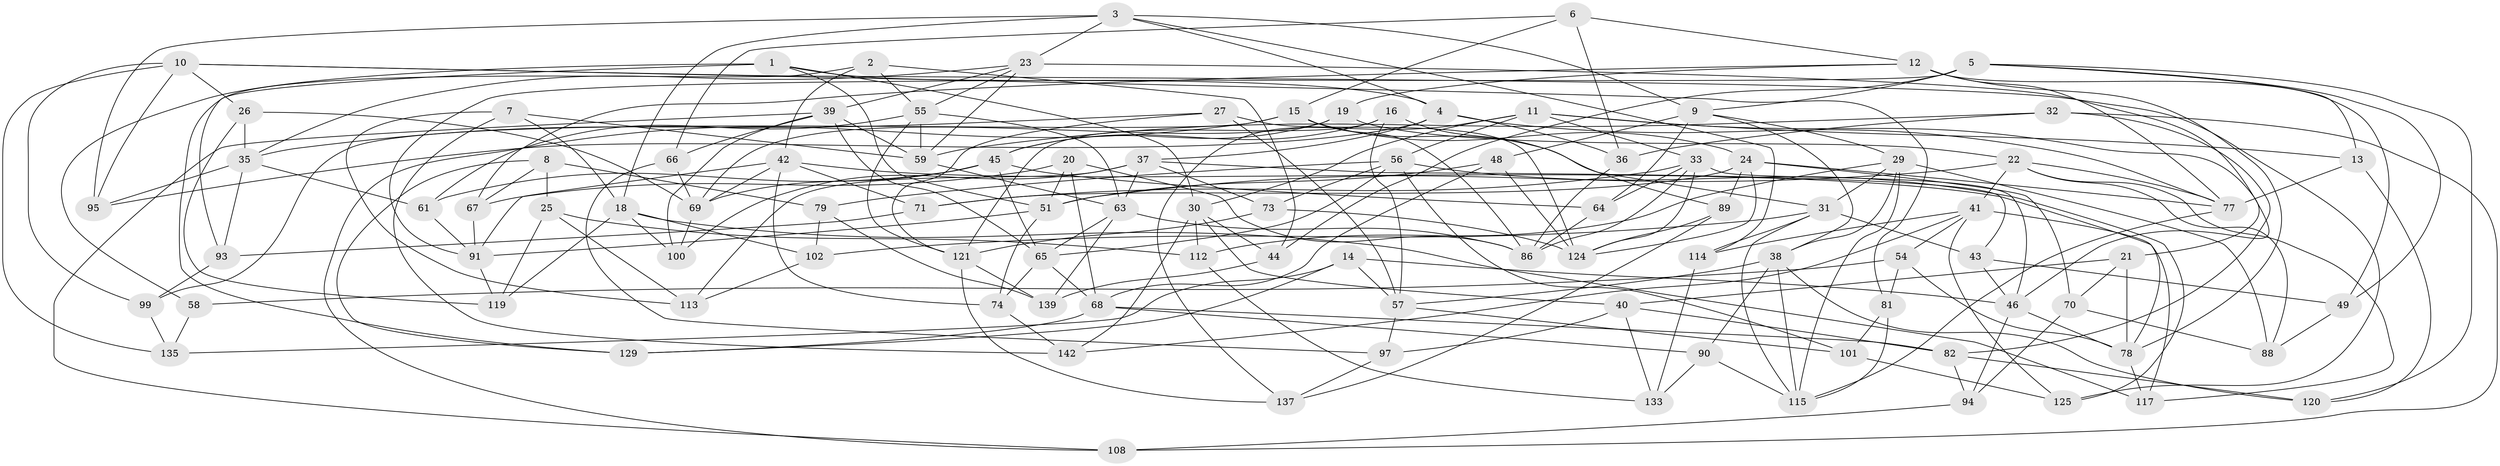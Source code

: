 // Generated by graph-tools (version 1.1) at 2025/24/03/03/25 07:24:25]
// undirected, 99 vertices, 239 edges
graph export_dot {
graph [start="1"]
  node [color=gray90,style=filled];
  1 [super="+98"];
  2;
  3 [super="+107"];
  4 [super="+105"];
  5 [super="+85"];
  6;
  7;
  8;
  9 [super="+17"];
  10 [super="+75"];
  11 [super="+122"];
  12 [super="+104"];
  13;
  14;
  15 [super="+34"];
  16;
  18 [super="+84"];
  19;
  20;
  21;
  22 [super="+28"];
  23 [super="+76"];
  24 [super="+123"];
  25;
  26;
  27;
  29 [super="+80"];
  30 [super="+92"];
  31 [super="+109"];
  32;
  33 [super="+50"];
  35 [super="+128"];
  36;
  37 [super="+47"];
  38 [super="+60"];
  39 [super="+110"];
  40 [super="+53"];
  41 [super="+62"];
  42 [super="+111"];
  43;
  44;
  45 [super="+52"];
  46 [super="+140"];
  48;
  49;
  51 [super="+106"];
  54;
  55 [super="+131"];
  56 [super="+83"];
  57 [super="+118"];
  58;
  59 [super="+132"];
  61;
  63 [super="+96"];
  64;
  65 [super="+72"];
  66;
  67;
  68 [super="+130"];
  69 [super="+87"];
  70;
  71;
  73;
  74;
  77 [super="+136"];
  78 [super="+116"];
  79;
  81;
  82 [super="+126"];
  86 [super="+134"];
  88;
  89;
  90;
  91 [super="+103"];
  93;
  94;
  95;
  97;
  99;
  100;
  101;
  102;
  108;
  112;
  113;
  114;
  115 [super="+141"];
  117;
  119;
  120;
  121 [super="+127"];
  124 [super="+138"];
  125;
  129;
  133;
  135;
  137;
  139;
  142;
  1 -- 51;
  1 -- 58 [weight=2];
  1 -- 93;
  1 -- 30;
  1 -- 4;
  2 -- 55;
  2 -- 44;
  2 -- 42;
  2 -- 129;
  3 -- 9;
  3 -- 95;
  3 -- 18;
  3 -- 4;
  3 -- 114;
  3 -- 23;
  4 -- 36;
  4 -- 95;
  4 -- 77;
  4 -- 37;
  5 -- 49;
  5 -- 13;
  5 -- 120;
  5 -- 91;
  5 -- 44;
  5 -- 9;
  6 -- 66;
  6 -- 36;
  6 -- 15;
  6 -- 12;
  7 -- 113;
  7 -- 142;
  7 -- 18;
  7 -- 59;
  8 -- 79;
  8 -- 67;
  8 -- 25;
  8 -- 129;
  9 -- 48;
  9 -- 64;
  9 -- 29;
  9 -- 38;
  10 -- 99;
  10 -- 135;
  10 -- 125;
  10 -- 81;
  10 -- 26;
  10 -- 95;
  11 -- 137;
  11 -- 21;
  11 -- 56;
  11 -- 13;
  11 -- 30;
  11 -- 33;
  12 -- 49;
  12 -- 67;
  12 -- 19;
  12 -- 77;
  12 -- 78;
  13 -- 77;
  13 -- 120;
  14 -- 129;
  14 -- 135;
  14 -- 57;
  14 -- 46;
  15 -- 99;
  15 -- 24;
  15 -- 108;
  15 -- 31;
  15 -- 86;
  16 -- 45;
  16 -- 89;
  16 -- 57;
  16 -- 121;
  18 -- 119;
  18 -- 100;
  18 -- 117;
  18 -- 102;
  19 -- 22;
  19 -- 45;
  19 -- 69;
  20 -- 68;
  20 -- 67;
  20 -- 51;
  20 -- 86;
  21 -- 40;
  21 -- 70;
  21 -- 78;
  22 -- 117;
  22 -- 77;
  22 -- 88;
  22 -- 41;
  22 -- 51;
  23 -- 35;
  23 -- 46;
  23 -- 55;
  23 -- 59;
  23 -- 39;
  24 -- 70;
  24 -- 89;
  24 -- 124;
  24 -- 71;
  24 -- 77;
  25 -- 113;
  25 -- 112;
  25 -- 119;
  26 -- 69;
  26 -- 119;
  26 -- 35;
  27 -- 121;
  27 -- 57;
  27 -- 124;
  27 -- 35;
  29 -- 115;
  29 -- 88;
  29 -- 112;
  29 -- 31;
  29 -- 38;
  30 -- 112;
  30 -- 44;
  30 -- 40;
  30 -- 142;
  31 -- 43;
  31 -- 114;
  31 -- 102;
  31 -- 115;
  32 -- 108;
  32 -- 36;
  32 -- 59;
  32 -- 82;
  33 -- 71;
  33 -- 64;
  33 -- 46;
  33 -- 124;
  33 -- 86;
  35 -- 95;
  35 -- 61;
  35 -- 93;
  36 -- 86;
  37 -- 100;
  37 -- 63;
  37 -- 73;
  37 -- 43;
  37 -- 113;
  38 -- 57;
  38 -- 120;
  38 -- 115;
  38 -- 90;
  39 -- 66;
  39 -- 108;
  39 -- 100;
  39 -- 59;
  39 -- 65;
  40 -- 133;
  40 -- 82 [weight=2];
  40 -- 97;
  41 -- 142;
  41 -- 54;
  41 -- 125;
  41 -- 117;
  41 -- 114;
  42 -- 71;
  42 -- 78;
  42 -- 91;
  42 -- 74;
  42 -- 69;
  43 -- 46;
  43 -- 49;
  44 -- 139;
  45 -- 65;
  45 -- 64;
  45 -- 61;
  45 -- 69;
  46 -- 94;
  46 -- 78;
  48 -- 124;
  48 -- 68;
  48 -- 51;
  49 -- 88;
  51 -- 74;
  51 -- 91;
  54 -- 81;
  54 -- 58;
  54 -- 78;
  55 -- 61;
  55 -- 59;
  55 -- 63;
  55 -- 121;
  56 -- 101;
  56 -- 79;
  56 -- 73;
  56 -- 125;
  56 -- 65;
  57 -- 101;
  57 -- 97;
  58 -- 135;
  59 -- 63;
  61 -- 91;
  63 -- 65;
  63 -- 139;
  63 -- 86;
  64 -- 86;
  65 -- 74;
  65 -- 68;
  66 -- 97;
  66 -- 69;
  67 -- 91;
  68 -- 129;
  68 -- 90;
  68 -- 82;
  69 -- 100;
  70 -- 88;
  70 -- 94;
  71 -- 93;
  73 -- 121;
  73 -- 124;
  74 -- 142;
  77 -- 115;
  78 -- 117;
  79 -- 139;
  79 -- 102;
  81 -- 101;
  81 -- 115;
  82 -- 94;
  82 -- 120;
  89 -- 137;
  89 -- 124;
  90 -- 133;
  90 -- 115;
  91 -- 119;
  93 -- 99;
  94 -- 108;
  97 -- 137;
  99 -- 135;
  101 -- 125;
  102 -- 113;
  112 -- 133;
  114 -- 133;
  121 -- 137;
  121 -- 139;
}
